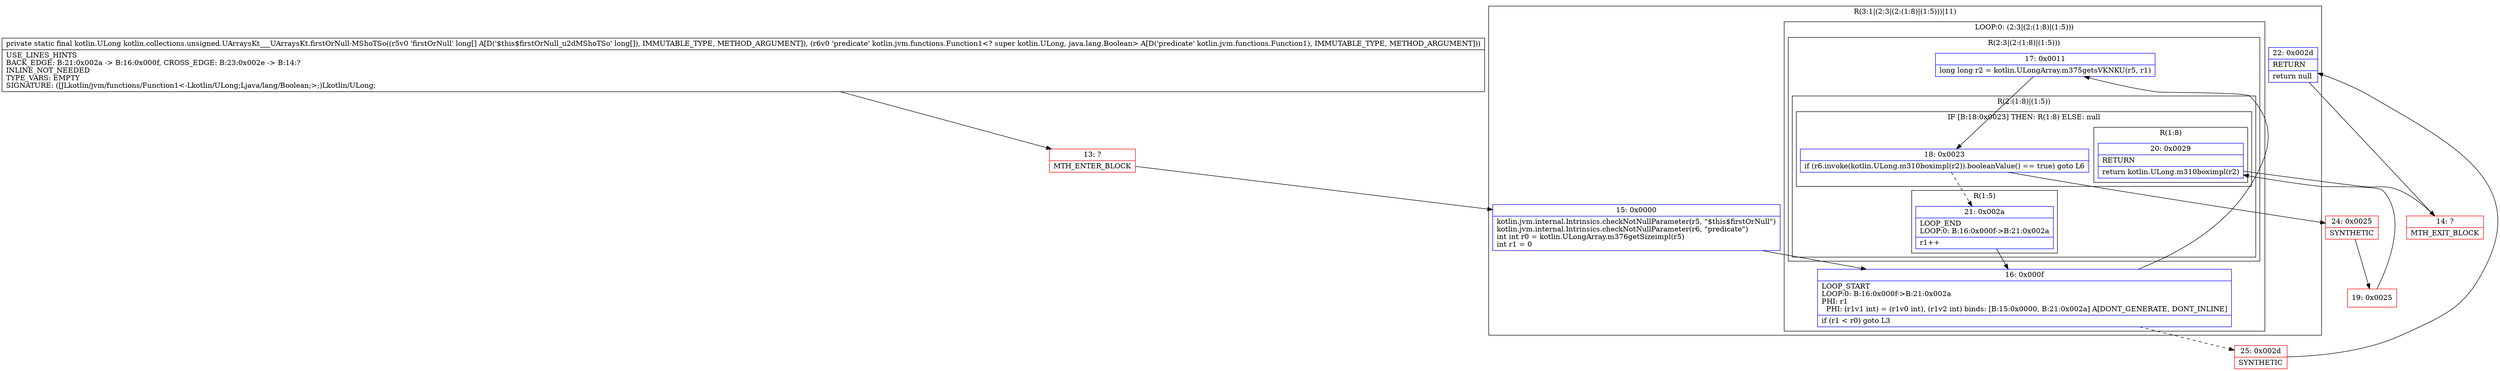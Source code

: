 digraph "CFG forkotlin.collections.unsigned.UArraysKt___UArraysKt.firstOrNull\-MShoTSo([JLkotlin\/jvm\/functions\/Function1;)Lkotlin\/ULong;" {
subgraph cluster_Region_1470284153 {
label = "R(3:1|(2:3|(2:(1:8)|(1:5)))|11)";
node [shape=record,color=blue];
Node_15 [shape=record,label="{15\:\ 0x0000|kotlin.jvm.internal.Intrinsics.checkNotNullParameter(r5, \"$this$firstOrNull\")\lkotlin.jvm.internal.Intrinsics.checkNotNullParameter(r6, \"predicate\")\lint int r0 = kotlin.ULongArray.m376getSizeimpl(r5)\lint r1 = 0\l}"];
subgraph cluster_LoopRegion_2121284086 {
label = "LOOP:0: (2:3|(2:(1:8)|(1:5)))";
node [shape=record,color=blue];
Node_16 [shape=record,label="{16\:\ 0x000f|LOOP_START\lLOOP:0: B:16:0x000f\-\>B:21:0x002a\lPHI: r1 \l  PHI: (r1v1 int) = (r1v0 int), (r1v2 int) binds: [B:15:0x0000, B:21:0x002a] A[DONT_GENERATE, DONT_INLINE]\l|if (r1 \< r0) goto L3\l}"];
subgraph cluster_Region_799062318 {
label = "R(2:3|(2:(1:8)|(1:5)))";
node [shape=record,color=blue];
Node_17 [shape=record,label="{17\:\ 0x0011|long long r2 = kotlin.ULongArray.m375getsVKNKU(r5, r1)\l}"];
subgraph cluster_Region_1076568930 {
label = "R(2:(1:8)|(1:5))";
node [shape=record,color=blue];
subgraph cluster_IfRegion_1850215594 {
label = "IF [B:18:0x0023] THEN: R(1:8) ELSE: null";
node [shape=record,color=blue];
Node_18 [shape=record,label="{18\:\ 0x0023|if (r6.invoke(kotlin.ULong.m310boximpl(r2)).booleanValue() == true) goto L6\l}"];
subgraph cluster_Region_294135580 {
label = "R(1:8)";
node [shape=record,color=blue];
Node_20 [shape=record,label="{20\:\ 0x0029|RETURN\l|return kotlin.ULong.m310boximpl(r2)\l}"];
}
}
subgraph cluster_Region_75999313 {
label = "R(1:5)";
node [shape=record,color=blue];
Node_21 [shape=record,label="{21\:\ 0x002a|LOOP_END\lLOOP:0: B:16:0x000f\-\>B:21:0x002a\l|r1++\l}"];
}
}
}
}
Node_22 [shape=record,label="{22\:\ 0x002d|RETURN\l|return null\l}"];
}
Node_13 [shape=record,color=red,label="{13\:\ ?|MTH_ENTER_BLOCK\l}"];
Node_24 [shape=record,color=red,label="{24\:\ 0x0025|SYNTHETIC\l}"];
Node_19 [shape=record,color=red,label="{19\:\ 0x0025}"];
Node_14 [shape=record,color=red,label="{14\:\ ?|MTH_EXIT_BLOCK\l}"];
Node_25 [shape=record,color=red,label="{25\:\ 0x002d|SYNTHETIC\l}"];
MethodNode[shape=record,label="{private static final kotlin.ULong kotlin.collections.unsigned.UArraysKt___UArraysKt.firstOrNull\-MShoTSo((r5v0 'firstOrNull' long[] A[D('$this$firstOrNull_u2dMShoTSo' long[]), IMMUTABLE_TYPE, METHOD_ARGUMENT]), (r6v0 'predicate' kotlin.jvm.functions.Function1\<? super kotlin.ULong, java.lang.Boolean\> A[D('predicate' kotlin.jvm.functions.Function1), IMMUTABLE_TYPE, METHOD_ARGUMENT]))  | USE_LINES_HINTS\lBACK_EDGE: B:21:0x002a \-\> B:16:0x000f, CROSS_EDGE: B:23:0x002e \-\> B:14:?\lINLINE_NOT_NEEDED\lTYPE_VARS: EMPTY\lSIGNATURE: ([JLkotlin\/jvm\/functions\/Function1\<\-Lkotlin\/ULong;Ljava\/lang\/Boolean;\>;)Lkotlin\/ULong;\l}"];
MethodNode -> Node_13;Node_15 -> Node_16;
Node_16 -> Node_17;
Node_16 -> Node_25[style=dashed];
Node_17 -> Node_18;
Node_18 -> Node_21[style=dashed];
Node_18 -> Node_24;
Node_20 -> Node_14;
Node_21 -> Node_16;
Node_22 -> Node_14;
Node_13 -> Node_15;
Node_24 -> Node_19;
Node_19 -> Node_20;
Node_25 -> Node_22;
}

